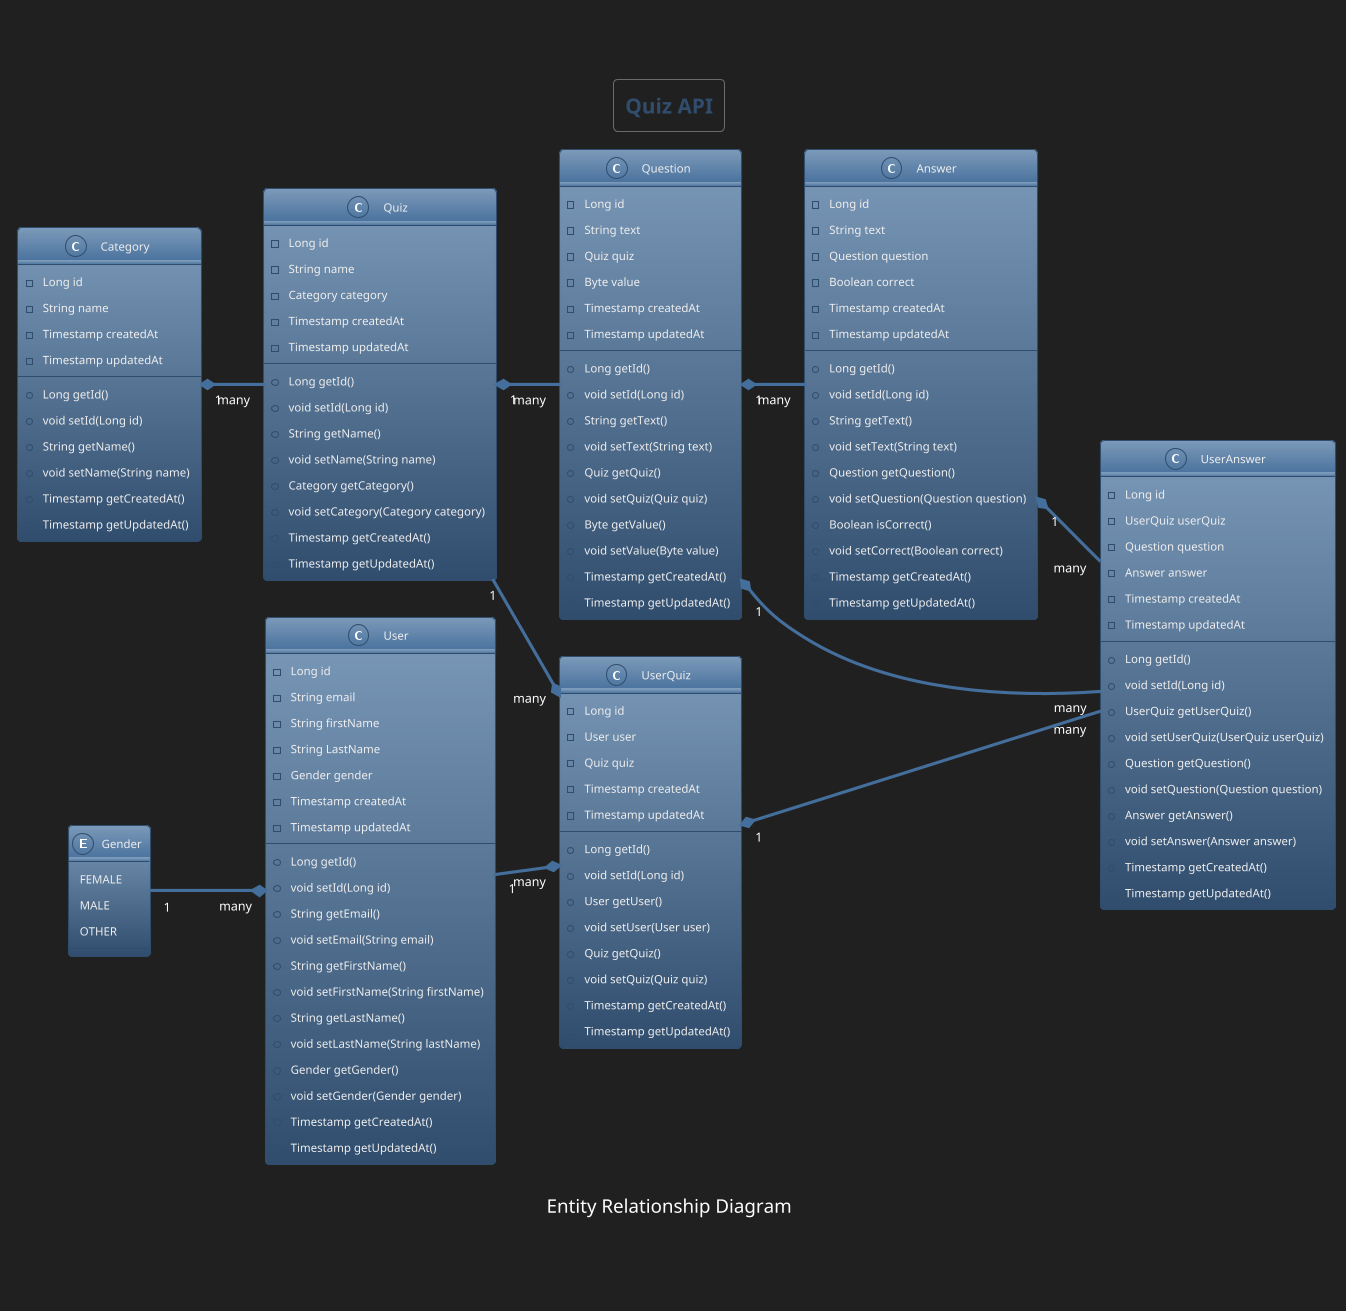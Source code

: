 @startuml Entity Relationship Diagram

!theme spacelab

skinparam backgroundColor #202020
skinparam CaptionFontColor #FFF
skinparam CaptionFontSize 18

header

end header

footer

end footer

title Quiz API

caption
Entity Relationship Diagram
end caption

left to right direction

class Category {
    - Long id
    - String name    
    - Timestamp createdAt
    - Timestamp updatedAt
    + Long getId()
    + void setId(Long id)
    + String getName()
    + void setName(String name)
    + Timestamp getCreatedAt()
    + Timestamp getUpdatedAt()
}

class Quiz {
    - Long id
    - String name    
    - Category category
    - Timestamp createdAt
    - Timestamp updatedAt
    + Long getId()
    + void setId(Long id)
    + String getName()
    + void setName(String name)
    + Category getCategory()
    + void setCategory(Category category)
    + Timestamp getCreatedAt()
    + Timestamp getUpdatedAt()
} 

class Question {
    - Long id
    - String text
    - Quiz quiz
    - Byte value
    - Timestamp createdAt
    - Timestamp updatedAt
    + Long getId()
    + void setId(Long id)
    + String getText()
    + void setText(String text)
    + Quiz getQuiz()
    + void setQuiz(Quiz quiz)
    + Byte getValue()
    + void setValue(Byte value)
    + Timestamp getCreatedAt()
    + Timestamp getUpdatedAt()
}

class Answer {
    - Long id
    - String text
    - Question question    
    - Boolean correct
    - Timestamp createdAt
    - Timestamp updatedAt
    + Long getId()
    + void setId(Long id)
    + String getText()
    + void setText(String text)
    + Question getQuestion()
    + void setQuestion(Question question)
    + Boolean isCorrect()
    + void setCorrect(Boolean correct)
    + Timestamp getCreatedAt()
    + Timestamp getUpdatedAt()
}

class  User {
    - Long id
    - String email
    - String firstName
    - String LastName
    - Gender gender
    - Timestamp createdAt
    - Timestamp updatedAt
    + Long getId()
    + void setId(Long id)
    + String getEmail()
    + void setEmail(String email)
    + String getFirstName()
    + void setFirstName(String firstName)
    + String getLastName()
    + void setLastName(String lastName)
    + Gender getGender()
    + void setGender(Gender gender)
    + Timestamp getCreatedAt()
    + Timestamp getUpdatedAt()
}

class  UserQuiz {
    - Long id
    - User user
    - Quiz quiz
    - Timestamp createdAt
    - Timestamp updatedAt
    + Long getId()
    + void setId(Long id)
    + User getUser()
    + void setUser(User user)
    + Quiz getQuiz()
    + void setQuiz(Quiz quiz)
    + Timestamp getCreatedAt()
    + Timestamp getUpdatedAt()
}

class  UserAnswer {
    - Long id
    - UserQuiz userQuiz
    - Question question
    - Answer answer
    - Timestamp createdAt
    - Timestamp updatedAt
    + Long getId()
    + void setId(Long id)
    + UserQuiz getUserQuiz()
    + void setUserQuiz(UserQuiz userQuiz)
    + Question getQuestion()
    + void setQuestion(Question question)
    + Answer getAnswer()
    + void setAnswer(Answer answer)
    + Timestamp getCreatedAt()
    + Timestamp getUpdatedAt()
}

enum Gender {
    FEMALE
    MALE
    OTHER
}

Category "1" *-- "many" Quiz
Quiz "1" *-- "many" Question
Question "1" *-- "many" Answer
Gender "1" --* "many" User
User "1" --* "many" UserQuiz
Quiz "1" --* "many" UserQuiz
UserQuiz "1" *-- "many" UserAnswer
Question "1" *-- "many" UserAnswer
Answer "1" *-- "many" UserAnswer

@enduml